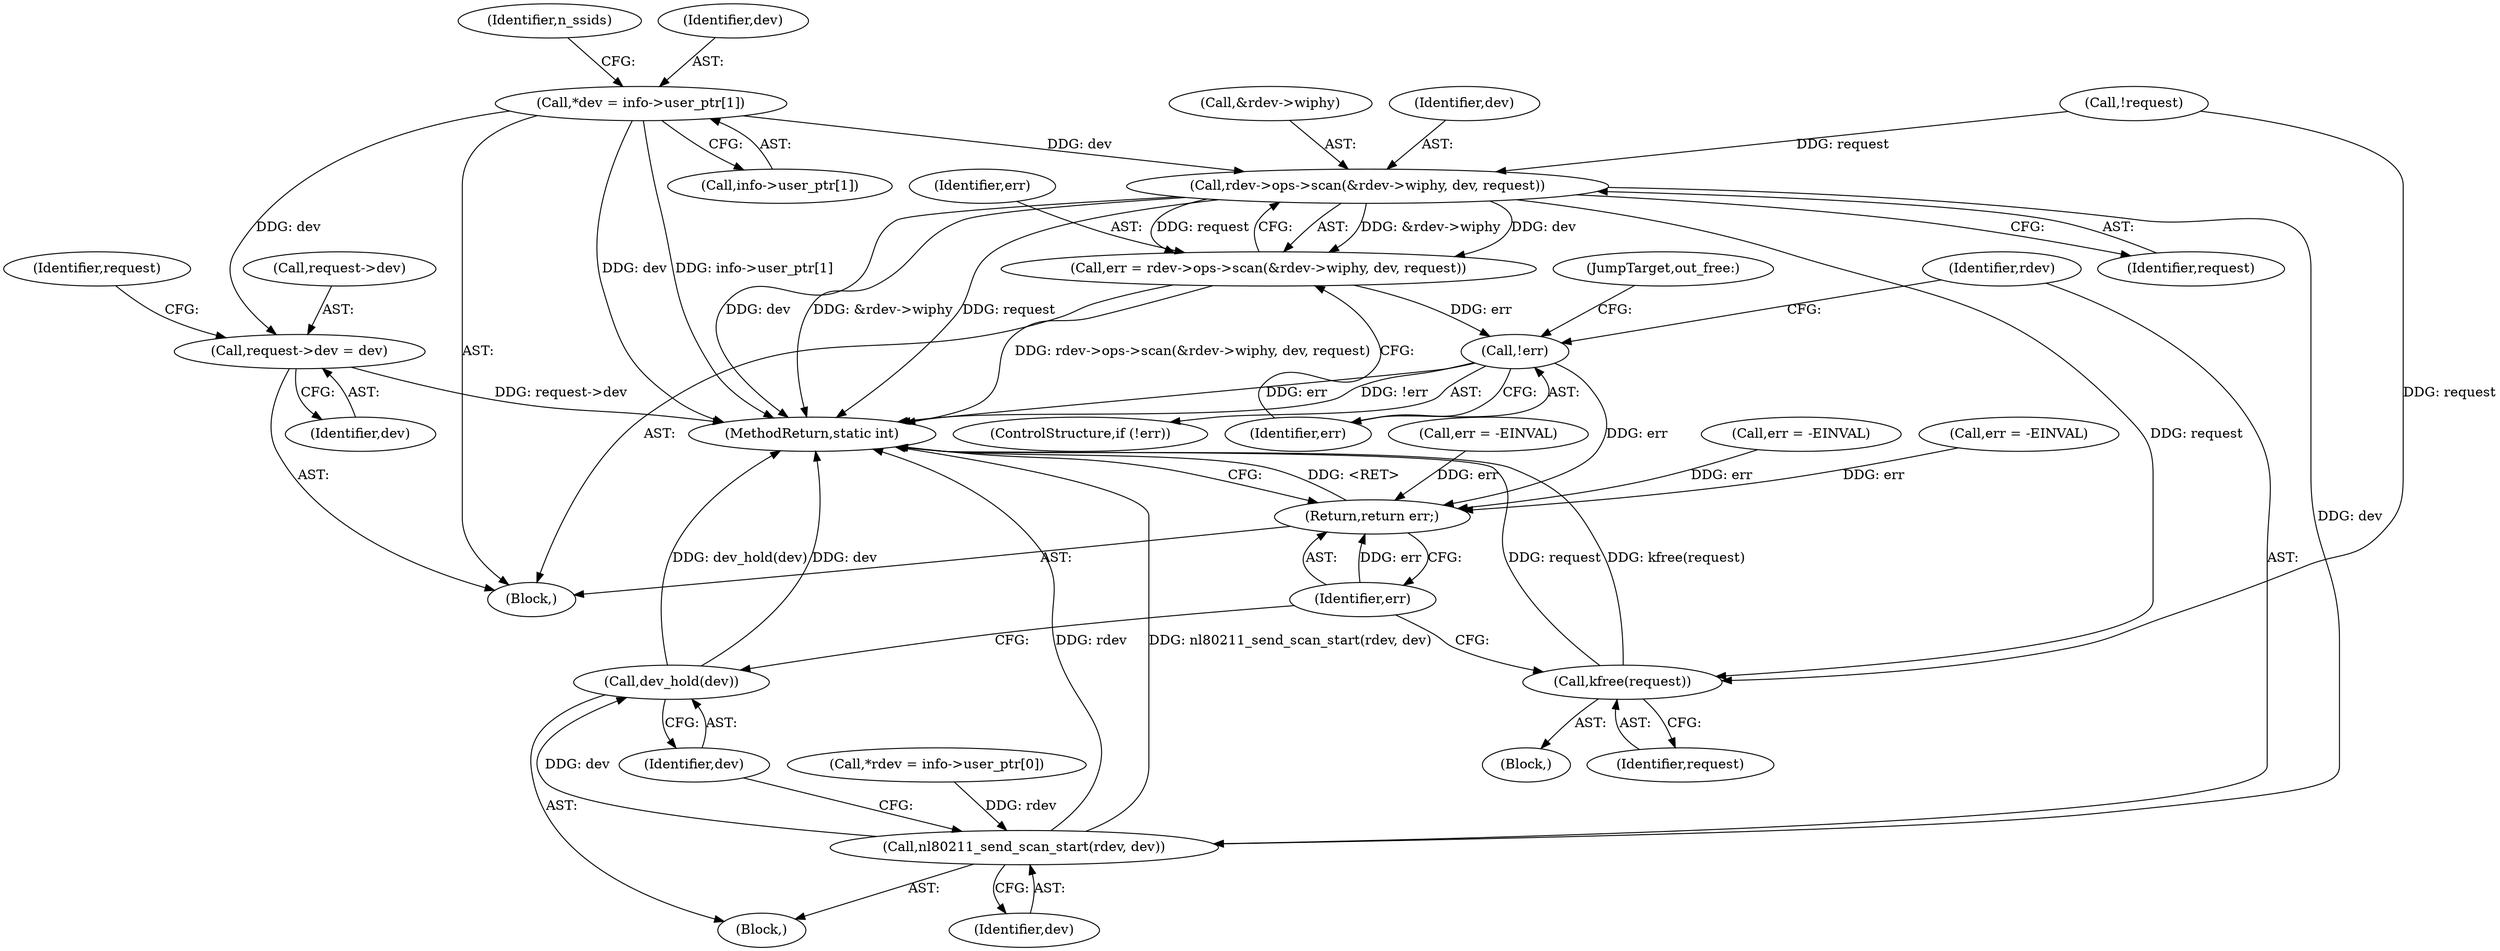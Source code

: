 digraph "0_linux_208c72f4fe44fe09577e7975ba0e7fa0278f3d03_0@array" {
"1000116" [label="(Call,*dev = info->user_ptr[1])"];
"1000550" [label="(Call,request->dev = dev)"];
"1000570" [label="(Call,rdev->ops->scan(&rdev->wiphy, dev, request))"];
"1000568" [label="(Call,err = rdev->ops->scan(&rdev->wiphy, dev, request))"];
"1000578" [label="(Call,!err)"];
"1000596" [label="(Return,return err;)"];
"1000581" [label="(Call,nl80211_send_scan_start(rdev, dev))"];
"1000584" [label="(Call,dev_hold(dev))"];
"1000594" [label="(Call,kfree(request))"];
"1000597" [label="(Identifier,err)"];
"1000570" [label="(Call,rdev->ops->scan(&rdev->wiphy, dev, request))"];
"1000595" [label="(Identifier,request)"];
"1000577" [label="(ControlStructure,if (!err))"];
"1000576" [label="(Identifier,request)"];
"1000130" [label="(Identifier,n_ssids)"];
"1000584" [label="(Call,dev_hold(dev))"];
"1000117" [label="(Identifier,dev)"];
"1000596" [label="(Return,return err;)"];
"1000290" [label="(Call,!request)"];
"1000118" [label="(Call,info->user_ptr[1])"];
"1000457" [label="(Call,err = -EINVAL)"];
"1000108" [label="(Call,*rdev = info->user_ptr[0])"];
"1000575" [label="(Identifier,dev)"];
"1000557" [label="(Identifier,request)"];
"1000554" [label="(Identifier,dev)"];
"1000489" [label="(Call,err = -EINVAL)"];
"1000588" [label="(JumpTarget,out_free:)"];
"1000106" [label="(Block,)"];
"1000580" [label="(Block,)"];
"1000587" [label="(Block,)"];
"1000116" [label="(Call,*dev = info->user_ptr[1])"];
"1000551" [label="(Call,request->dev)"];
"1000578" [label="(Call,!err)"];
"1000585" [label="(Identifier,dev)"];
"1000571" [label="(Call,&rdev->wiphy)"];
"1000550" [label="(Call,request->dev = dev)"];
"1000598" [label="(MethodReturn,static int)"];
"1000583" [label="(Identifier,dev)"];
"1000581" [label="(Call,nl80211_send_scan_start(rdev, dev))"];
"1000579" [label="(Identifier,err)"];
"1000582" [label="(Identifier,rdev)"];
"1000366" [label="(Call,err = -EINVAL)"];
"1000569" [label="(Identifier,err)"];
"1000568" [label="(Call,err = rdev->ops->scan(&rdev->wiphy, dev, request))"];
"1000594" [label="(Call,kfree(request))"];
"1000116" -> "1000106"  [label="AST: "];
"1000116" -> "1000118"  [label="CFG: "];
"1000117" -> "1000116"  [label="AST: "];
"1000118" -> "1000116"  [label="AST: "];
"1000130" -> "1000116"  [label="CFG: "];
"1000116" -> "1000598"  [label="DDG: dev"];
"1000116" -> "1000598"  [label="DDG: info->user_ptr[1]"];
"1000116" -> "1000550"  [label="DDG: dev"];
"1000116" -> "1000570"  [label="DDG: dev"];
"1000550" -> "1000106"  [label="AST: "];
"1000550" -> "1000554"  [label="CFG: "];
"1000551" -> "1000550"  [label="AST: "];
"1000554" -> "1000550"  [label="AST: "];
"1000557" -> "1000550"  [label="CFG: "];
"1000550" -> "1000598"  [label="DDG: request->dev"];
"1000570" -> "1000568"  [label="AST: "];
"1000570" -> "1000576"  [label="CFG: "];
"1000571" -> "1000570"  [label="AST: "];
"1000575" -> "1000570"  [label="AST: "];
"1000576" -> "1000570"  [label="AST: "];
"1000568" -> "1000570"  [label="CFG: "];
"1000570" -> "1000598"  [label="DDG: dev"];
"1000570" -> "1000598"  [label="DDG: &rdev->wiphy"];
"1000570" -> "1000598"  [label="DDG: request"];
"1000570" -> "1000568"  [label="DDG: &rdev->wiphy"];
"1000570" -> "1000568"  [label="DDG: dev"];
"1000570" -> "1000568"  [label="DDG: request"];
"1000290" -> "1000570"  [label="DDG: request"];
"1000570" -> "1000581"  [label="DDG: dev"];
"1000570" -> "1000594"  [label="DDG: request"];
"1000568" -> "1000106"  [label="AST: "];
"1000569" -> "1000568"  [label="AST: "];
"1000579" -> "1000568"  [label="CFG: "];
"1000568" -> "1000598"  [label="DDG: rdev->ops->scan(&rdev->wiphy, dev, request)"];
"1000568" -> "1000578"  [label="DDG: err"];
"1000578" -> "1000577"  [label="AST: "];
"1000578" -> "1000579"  [label="CFG: "];
"1000579" -> "1000578"  [label="AST: "];
"1000582" -> "1000578"  [label="CFG: "];
"1000588" -> "1000578"  [label="CFG: "];
"1000578" -> "1000598"  [label="DDG: err"];
"1000578" -> "1000598"  [label="DDG: !err"];
"1000578" -> "1000596"  [label="DDG: err"];
"1000596" -> "1000106"  [label="AST: "];
"1000596" -> "1000597"  [label="CFG: "];
"1000597" -> "1000596"  [label="AST: "];
"1000598" -> "1000596"  [label="CFG: "];
"1000596" -> "1000598"  [label="DDG: <RET>"];
"1000597" -> "1000596"  [label="DDG: err"];
"1000366" -> "1000596"  [label="DDG: err"];
"1000489" -> "1000596"  [label="DDG: err"];
"1000457" -> "1000596"  [label="DDG: err"];
"1000581" -> "1000580"  [label="AST: "];
"1000581" -> "1000583"  [label="CFG: "];
"1000582" -> "1000581"  [label="AST: "];
"1000583" -> "1000581"  [label="AST: "];
"1000585" -> "1000581"  [label="CFG: "];
"1000581" -> "1000598"  [label="DDG: rdev"];
"1000581" -> "1000598"  [label="DDG: nl80211_send_scan_start(rdev, dev)"];
"1000108" -> "1000581"  [label="DDG: rdev"];
"1000581" -> "1000584"  [label="DDG: dev"];
"1000584" -> "1000580"  [label="AST: "];
"1000584" -> "1000585"  [label="CFG: "];
"1000585" -> "1000584"  [label="AST: "];
"1000597" -> "1000584"  [label="CFG: "];
"1000584" -> "1000598"  [label="DDG: dev_hold(dev)"];
"1000584" -> "1000598"  [label="DDG: dev"];
"1000594" -> "1000587"  [label="AST: "];
"1000594" -> "1000595"  [label="CFG: "];
"1000595" -> "1000594"  [label="AST: "];
"1000597" -> "1000594"  [label="CFG: "];
"1000594" -> "1000598"  [label="DDG: request"];
"1000594" -> "1000598"  [label="DDG: kfree(request)"];
"1000290" -> "1000594"  [label="DDG: request"];
}
